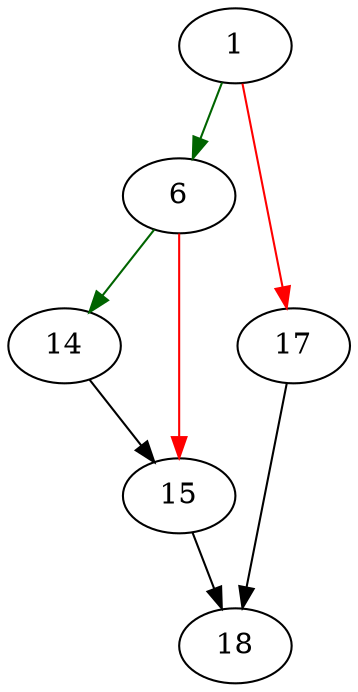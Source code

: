 strict digraph "canon_host" {
	// Node definitions.
	1 [entry=true];
	6;
	17;
	14;
	15;
	18;

	// Edge definitions.
	1 -> 6 [
		color=darkgreen
		cond=true
	];
	1 -> 17 [
		color=red
		cond=false
	];
	6 -> 14 [
		color=darkgreen
		cond=true
	];
	6 -> 15 [
		color=red
		cond=false
	];
	17 -> 18;
	14 -> 15;
	15 -> 18;
}